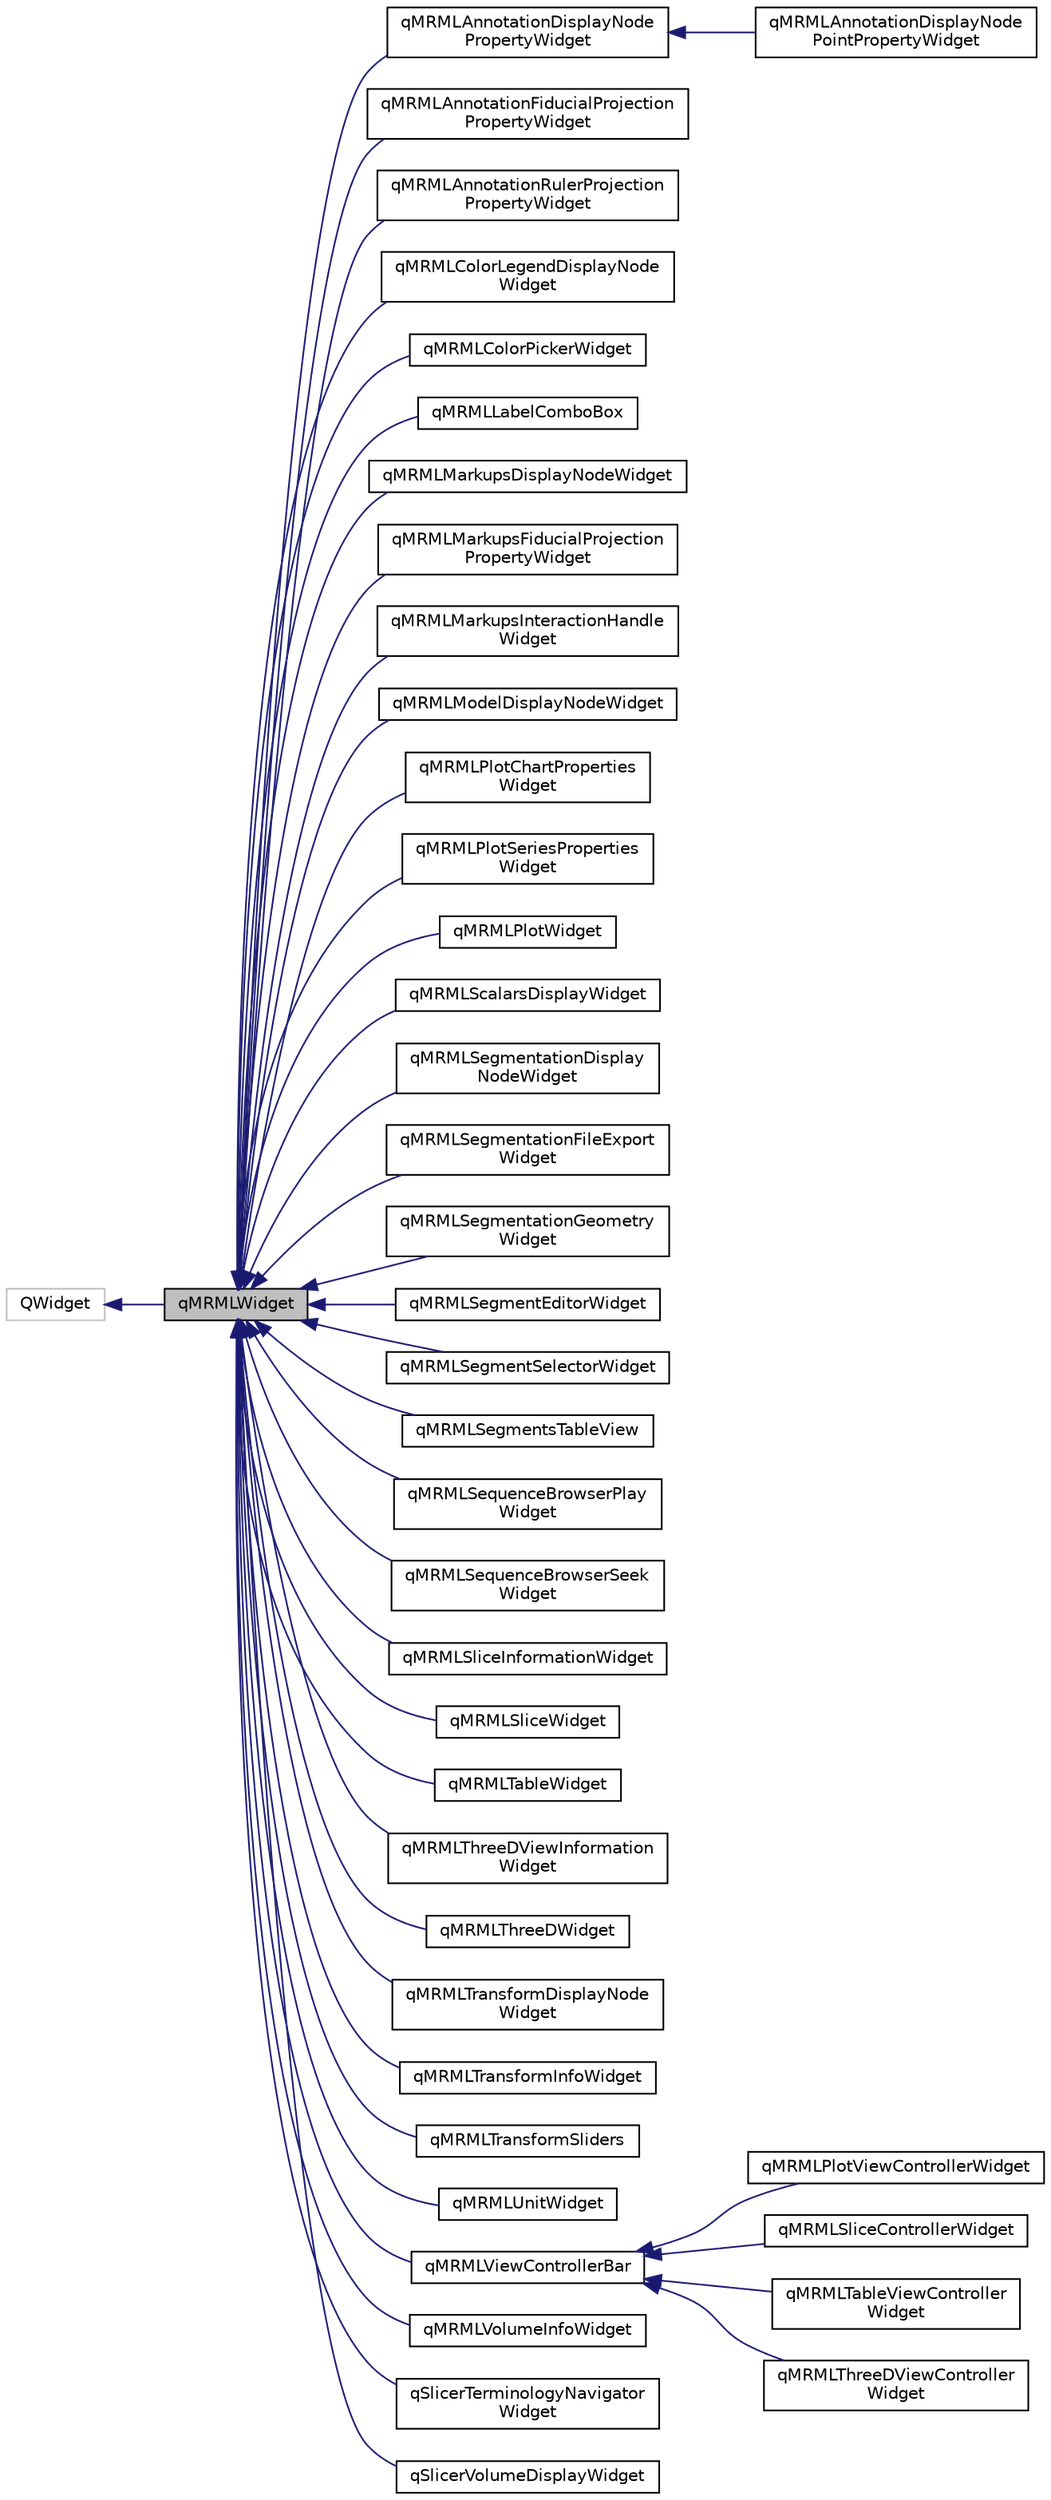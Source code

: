 digraph "qMRMLWidget"
{
  bgcolor="transparent";
  edge [fontname="Helvetica",fontsize="10",labelfontname="Helvetica",labelfontsize="10"];
  node [fontname="Helvetica",fontsize="10",shape=record];
  rankdir="LR";
  Node0 [label="qMRMLWidget",height=0.2,width=0.4,color="black", fillcolor="grey75", style="filled", fontcolor="black"];
  Node1 -> Node0 [dir="back",color="midnightblue",fontsize="10",style="solid",fontname="Helvetica"];
  Node1 [label="QWidget",height=0.2,width=0.4,color="grey75"];
  Node0 -> Node2 [dir="back",color="midnightblue",fontsize="10",style="solid",fontname="Helvetica"];
  Node2 [label="qMRMLAnnotationDisplayNode\lPropertyWidget",height=0.2,width=0.4,color="black",URL="$classqMRMLAnnotationDisplayNodePropertyWidget.html"];
  Node2 -> Node3 [dir="back",color="midnightblue",fontsize="10",style="solid",fontname="Helvetica"];
  Node3 [label="qMRMLAnnotationDisplayNode\lPointPropertyWidget",height=0.2,width=0.4,color="black",URL="$classqMRMLAnnotationDisplayNodePointPropertyWidget.html"];
  Node0 -> Node4 [dir="back",color="midnightblue",fontsize="10",style="solid",fontname="Helvetica"];
  Node4 [label="qMRMLAnnotationFiducialProjection\lPropertyWidget",height=0.2,width=0.4,color="black",URL="$classqMRMLAnnotationFiducialProjectionPropertyWidget.html"];
  Node0 -> Node5 [dir="back",color="midnightblue",fontsize="10",style="solid",fontname="Helvetica"];
  Node5 [label="qMRMLAnnotationRulerProjection\lPropertyWidget",height=0.2,width=0.4,color="black",URL="$classqMRMLAnnotationRulerProjectionPropertyWidget.html"];
  Node0 -> Node6 [dir="back",color="midnightblue",fontsize="10",style="solid",fontname="Helvetica"];
  Node6 [label="qMRMLColorLegendDisplayNode\lWidget",height=0.2,width=0.4,color="black",URL="$classqMRMLColorLegendDisplayNodeWidget.html"];
  Node0 -> Node7 [dir="back",color="midnightblue",fontsize="10",style="solid",fontname="Helvetica"];
  Node7 [label="qMRMLColorPickerWidget",height=0.2,width=0.4,color="black",URL="$classqMRMLColorPickerWidget.html"];
  Node0 -> Node8 [dir="back",color="midnightblue",fontsize="10",style="solid",fontname="Helvetica"];
  Node8 [label="qMRMLLabelComboBox",height=0.2,width=0.4,color="black",URL="$classqMRMLLabelComboBox.html"];
  Node0 -> Node9 [dir="back",color="midnightblue",fontsize="10",style="solid",fontname="Helvetica"];
  Node9 [label="qMRMLMarkupsDisplayNodeWidget",height=0.2,width=0.4,color="black",URL="$classqMRMLMarkupsDisplayNodeWidget.html"];
  Node0 -> Node10 [dir="back",color="midnightblue",fontsize="10",style="solid",fontname="Helvetica"];
  Node10 [label="qMRMLMarkupsFiducialProjection\lPropertyWidget",height=0.2,width=0.4,color="black",URL="$classqMRMLMarkupsFiducialProjectionPropertyWidget.html"];
  Node0 -> Node11 [dir="back",color="midnightblue",fontsize="10",style="solid",fontname="Helvetica"];
  Node11 [label="qMRMLMarkupsInteractionHandle\lWidget",height=0.2,width=0.4,color="black",URL="$classqMRMLMarkupsInteractionHandleWidget.html"];
  Node0 -> Node12 [dir="back",color="midnightblue",fontsize="10",style="solid",fontname="Helvetica"];
  Node12 [label="qMRMLModelDisplayNodeWidget",height=0.2,width=0.4,color="black",URL="$classqMRMLModelDisplayNodeWidget.html"];
  Node0 -> Node13 [dir="back",color="midnightblue",fontsize="10",style="solid",fontname="Helvetica"];
  Node13 [label="qMRMLPlotChartProperties\lWidget",height=0.2,width=0.4,color="black",URL="$classqMRMLPlotChartPropertiesWidget.html"];
  Node0 -> Node14 [dir="back",color="midnightblue",fontsize="10",style="solid",fontname="Helvetica"];
  Node14 [label="qMRMLPlotSeriesProperties\lWidget",height=0.2,width=0.4,color="black",URL="$classqMRMLPlotSeriesPropertiesWidget.html"];
  Node0 -> Node15 [dir="back",color="midnightblue",fontsize="10",style="solid",fontname="Helvetica"];
  Node15 [label="qMRMLPlotWidget",height=0.2,width=0.4,color="black",URL="$classqMRMLPlotWidget.html",tooltip="qMRMLPlotWidget is the toplevel Plotting widget that can be packed in a layout. "];
  Node0 -> Node16 [dir="back",color="midnightblue",fontsize="10",style="solid",fontname="Helvetica"];
  Node16 [label="qMRMLScalarsDisplayWidget",height=0.2,width=0.4,color="black",URL="$classqMRMLScalarsDisplayWidget.html"];
  Node0 -> Node17 [dir="back",color="midnightblue",fontsize="10",style="solid",fontname="Helvetica"];
  Node17 [label="qMRMLSegmentationDisplay\lNodeWidget",height=0.2,width=0.4,color="black",URL="$classqMRMLSegmentationDisplayNodeWidget.html",tooltip="Qt widget for selecting a single segment from a segmentation. If multiple segments are needed..."];
  Node0 -> Node18 [dir="back",color="midnightblue",fontsize="10",style="solid",fontname="Helvetica"];
  Node18 [label="qMRMLSegmentationFileExport\lWidget",height=0.2,width=0.4,color="black",URL="$classqMRMLSegmentationFileExportWidget.html",tooltip="Qt widget for selecting a single segment from a segmentation. If multiple segments are needed..."];
  Node0 -> Node19 [dir="back",color="midnightblue",fontsize="10",style="solid",fontname="Helvetica"];
  Node19 [label="qMRMLSegmentationGeometry\lWidget",height=0.2,width=0.4,color="black",URL="$classqMRMLSegmentationGeometryWidget.html"];
  Node0 -> Node20 [dir="back",color="midnightblue",fontsize="10",style="solid",fontname="Helvetica"];
  Node20 [label="qMRMLSegmentEditorWidget",height=0.2,width=0.4,color="black",URL="$classqMRMLSegmentEditorWidget.html",tooltip="Qt widget for editing a segment from a segmentation using Editor effects.Widget for editing segmentat..."];
  Node0 -> Node21 [dir="back",color="midnightblue",fontsize="10",style="solid",fontname="Helvetica"];
  Node21 [label="qMRMLSegmentSelectorWidget",height=0.2,width=0.4,color="black",URL="$classqMRMLSegmentSelectorWidget.html",tooltip="Qt widget for selecting a single segment from a segmentation. If multiple segments are needed..."];
  Node0 -> Node22 [dir="back",color="midnightblue",fontsize="10",style="solid",fontname="Helvetica"];
  Node22 [label="qMRMLSegmentsTableView",height=0.2,width=0.4,color="black",URL="$classqMRMLSegmentsTableView.html"];
  Node0 -> Node23 [dir="back",color="midnightblue",fontsize="10",style="solid",fontname="Helvetica"];
  Node23 [label="qMRMLSequenceBrowserPlay\lWidget",height=0.2,width=0.4,color="black",URL="$classqMRMLSequenceBrowserPlayWidget.html"];
  Node0 -> Node24 [dir="back",color="midnightblue",fontsize="10",style="solid",fontname="Helvetica"];
  Node24 [label="qMRMLSequenceBrowserSeek\lWidget",height=0.2,width=0.4,color="black",URL="$classqMRMLSequenceBrowserSeekWidget.html"];
  Node0 -> Node25 [dir="back",color="midnightblue",fontsize="10",style="solid",fontname="Helvetica"];
  Node25 [label="qMRMLSliceInformationWidget",height=0.2,width=0.4,color="black",URL="$classqMRMLSliceInformationWidget.html"];
  Node0 -> Node26 [dir="back",color="midnightblue",fontsize="10",style="solid",fontname="Helvetica"];
  Node26 [label="qMRMLSliceWidget",height=0.2,width=0.4,color="black",URL="$classqMRMLSliceWidget.html"];
  Node0 -> Node27 [dir="back",color="midnightblue",fontsize="10",style="solid",fontname="Helvetica"];
  Node27 [label="qMRMLTableWidget",height=0.2,width=0.4,color="black",URL="$classqMRMLTableWidget.html",tooltip="qMRMLTableWidget is the toplevel table widget that can be packed in a layout. "];
  Node0 -> Node28 [dir="back",color="midnightblue",fontsize="10",style="solid",fontname="Helvetica"];
  Node28 [label="qMRMLThreeDViewInformation\lWidget",height=0.2,width=0.4,color="black",URL="$classqMRMLThreeDViewInformationWidget.html"];
  Node0 -> Node29 [dir="back",color="midnightblue",fontsize="10",style="solid",fontname="Helvetica"];
  Node29 [label="qMRMLThreeDWidget",height=0.2,width=0.4,color="black",URL="$classqMRMLThreeDWidget.html"];
  Node0 -> Node30 [dir="back",color="midnightblue",fontsize="10",style="solid",fontname="Helvetica"];
  Node30 [label="qMRMLTransformDisplayNode\lWidget",height=0.2,width=0.4,color="black",URL="$classqMRMLTransformDisplayNodeWidget.html"];
  Node0 -> Node31 [dir="back",color="midnightblue",fontsize="10",style="solid",fontname="Helvetica"];
  Node31 [label="qMRMLTransformInfoWidget",height=0.2,width=0.4,color="black",URL="$classqMRMLTransformInfoWidget.html"];
  Node0 -> Node32 [dir="back",color="midnightblue",fontsize="10",style="solid",fontname="Helvetica"];
  Node32 [label="qMRMLTransformSliders",height=0.2,width=0.4,color="black",URL="$classqMRMLTransformSliders.html"];
  Node0 -> Node33 [dir="back",color="midnightblue",fontsize="10",style="solid",fontname="Helvetica"];
  Node33 [label="qMRMLUnitWidget",height=0.2,width=0.4,color="black",URL="$classqMRMLUnitWidget.html"];
  Node0 -> Node34 [dir="back",color="midnightblue",fontsize="10",style="solid",fontname="Helvetica"];
  Node34 [label="qMRMLViewControllerBar",height=0.2,width=0.4,color="black",URL="$classqMRMLViewControllerBar.html"];
  Node34 -> Node35 [dir="back",color="midnightblue",fontsize="10",style="solid",fontname="Helvetica"];
  Node35 [label="qMRMLPlotViewControllerWidget",height=0.2,width=0.4,color="black",URL="$classqMRMLPlotViewControllerWidget.html"];
  Node34 -> Node36 [dir="back",color="midnightblue",fontsize="10",style="solid",fontname="Helvetica"];
  Node36 [label="qMRMLSliceControllerWidget",height=0.2,width=0.4,color="black",URL="$classqMRMLSliceControllerWidget.html"];
  Node34 -> Node37 [dir="back",color="midnightblue",fontsize="10",style="solid",fontname="Helvetica"];
  Node37 [label="qMRMLTableViewController\lWidget",height=0.2,width=0.4,color="black",URL="$classqMRMLTableViewControllerWidget.html"];
  Node34 -> Node38 [dir="back",color="midnightblue",fontsize="10",style="solid",fontname="Helvetica"];
  Node38 [label="qMRMLThreeDViewController\lWidget",height=0.2,width=0.4,color="black",URL="$classqMRMLThreeDViewControllerWidget.html"];
  Node0 -> Node39 [dir="back",color="midnightblue",fontsize="10",style="solid",fontname="Helvetica"];
  Node39 [label="qMRMLVolumeInfoWidget",height=0.2,width=0.4,color="black",URL="$classqMRMLVolumeInfoWidget.html"];
  Node0 -> Node40 [dir="back",color="midnightblue",fontsize="10",style="solid",fontname="Helvetica"];
  Node40 [label="qSlicerTerminologyNavigator\lWidget",height=0.2,width=0.4,color="black",URL="$classqSlicerTerminologyNavigatorWidget.html",tooltip="Qt widget for browsing a terminology dictionary. DICOM properties of the selected entry can also be s..."];
  Node0 -> Node41 [dir="back",color="midnightblue",fontsize="10",style="solid",fontname="Helvetica"];
  Node41 [label="qSlicerVolumeDisplayWidget",height=0.2,width=0.4,color="black",URL="$classqSlicerVolumeDisplayWidget.html"];
}
